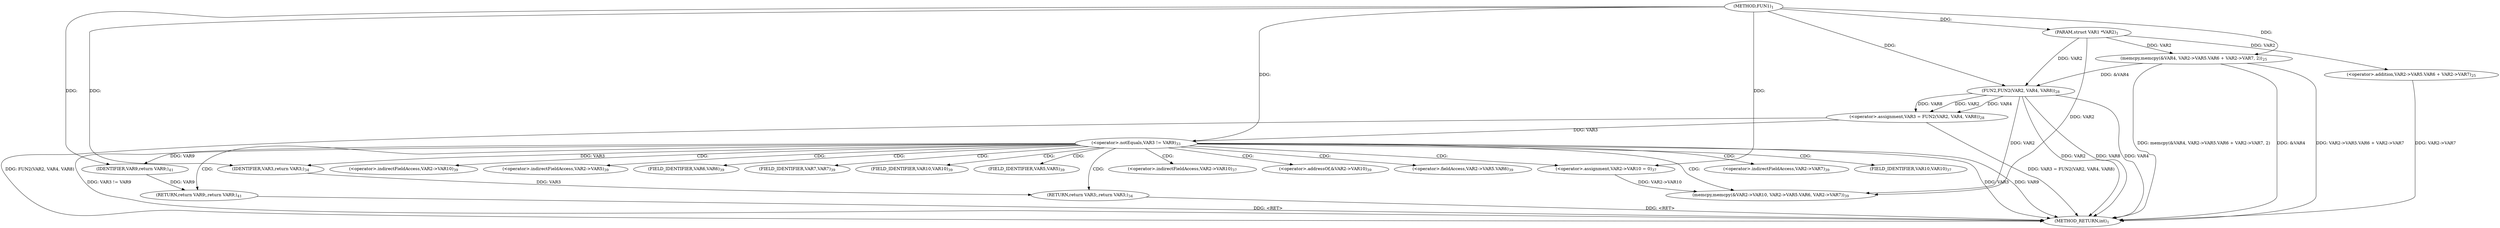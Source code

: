 digraph "FUN1" {  
"8" [label = <(METHOD,FUN1)<SUB>1</SUB>> ]
"59" [label = <(METHOD_RETURN,int)<SUB>1</SUB>> ]
"9" [label = <(PARAM,struct VAR1 *VAR2)<SUB>1</SUB>> ]
"13" [label = <(memcpy,memcpy(&amp;VAR4, VAR2-&gt;VAR5.VAR6 + VAR2-&gt;VAR7, 2))<SUB>25</SUB>> ]
"26" [label = <(&lt;operator&gt;.assignment,VAR3 = FUN2(VAR2, VAR4, VAR8))<SUB>28</SUB>> ]
"39" [label = <(&lt;operator&gt;.assignment,VAR2-&gt;VAR10 = 0)<SUB>37</SUB>> ]
"44" [label = <(memcpy,memcpy(&amp;VAR2-&gt;VAR10, VAR2-&gt;VAR5.VAR6, VAR2-&gt;VAR7))<SUB>39</SUB>> ]
"57" [label = <(RETURN,return VAR9;,return VAR9;)<SUB>41</SUB>> ]
"33" [label = <(&lt;operator&gt;.notEquals,VAR3 != VAR9)<SUB>33</SUB>> ]
"58" [label = <(IDENTIFIER,VAR9,return VAR9;)<SUB>41</SUB>> ]
"16" [label = <(&lt;operator&gt;.addition,VAR2-&gt;VAR5.VAR6 + VAR2-&gt;VAR7)<SUB>25</SUB>> ]
"28" [label = <(FUN2,FUN2(VAR2, VAR4, VAR8))<SUB>28</SUB>> ]
"37" [label = <(RETURN,return VAR3;,return VAR3;)<SUB>34</SUB>> ]
"38" [label = <(IDENTIFIER,VAR3,return VAR3;)<SUB>34</SUB>> ]
"40" [label = <(&lt;operator&gt;.indirectFieldAccess,VAR2-&gt;VAR10)<SUB>37</SUB>> ]
"45" [label = <(&lt;operator&gt;.addressOf,&amp;VAR2-&gt;VAR10)<SUB>39</SUB>> ]
"49" [label = <(&lt;operator&gt;.fieldAccess,VAR2-&gt;VAR5.VAR6)<SUB>39</SUB>> ]
"54" [label = <(&lt;operator&gt;.indirectFieldAccess,VAR2-&gt;VAR7)<SUB>39</SUB>> ]
"42" [label = <(FIELD_IDENTIFIER,VAR10,VAR10)<SUB>37</SUB>> ]
"46" [label = <(&lt;operator&gt;.indirectFieldAccess,VAR2-&gt;VAR10)<SUB>39</SUB>> ]
"50" [label = <(&lt;operator&gt;.indirectFieldAccess,VAR2-&gt;VAR5)<SUB>39</SUB>> ]
"53" [label = <(FIELD_IDENTIFIER,VAR6,VAR6)<SUB>39</SUB>> ]
"56" [label = <(FIELD_IDENTIFIER,VAR7,VAR7)<SUB>39</SUB>> ]
"48" [label = <(FIELD_IDENTIFIER,VAR10,VAR10)<SUB>39</SUB>> ]
"52" [label = <(FIELD_IDENTIFIER,VAR5,VAR5)<SUB>39</SUB>> ]
  "37" -> "59"  [ label = "DDG: &lt;RET&gt;"] 
  "57" -> "59"  [ label = "DDG: &lt;RET&gt;"] 
  "13" -> "59"  [ label = "DDG: &amp;VAR4"] 
  "16" -> "59"  [ label = "DDG: VAR2-&gt;VAR7"] 
  "13" -> "59"  [ label = "DDG: VAR2-&gt;VAR5.VAR6 + VAR2-&gt;VAR7"] 
  "13" -> "59"  [ label = "DDG: memcpy(&amp;VAR4, VAR2-&gt;VAR5.VAR6 + VAR2-&gt;VAR7, 2)"] 
  "28" -> "59"  [ label = "DDG: VAR2"] 
  "28" -> "59"  [ label = "DDG: VAR4"] 
  "26" -> "59"  [ label = "DDG: FUN2(VAR2, VAR4, VAR8)"] 
  "26" -> "59"  [ label = "DDG: VAR3 = FUN2(VAR2, VAR4, VAR8)"] 
  "33" -> "59"  [ label = "DDG: VAR3"] 
  "33" -> "59"  [ label = "DDG: VAR9"] 
  "33" -> "59"  [ label = "DDG: VAR3 != VAR9"] 
  "28" -> "59"  [ label = "DDG: VAR8"] 
  "8" -> "9"  [ label = "DDG: "] 
  "28" -> "26"  [ label = "DDG: VAR2"] 
  "28" -> "26"  [ label = "DDG: VAR4"] 
  "28" -> "26"  [ label = "DDG: VAR8"] 
  "8" -> "39"  [ label = "DDG: "] 
  "58" -> "57"  [ label = "DDG: VAR9"] 
  "8" -> "13"  [ label = "DDG: "] 
  "9" -> "13"  [ label = "DDG: VAR2"] 
  "39" -> "44"  [ label = "DDG: VAR2-&gt;VAR10"] 
  "28" -> "44"  [ label = "DDG: VAR2"] 
  "9" -> "44"  [ label = "DDG: VAR2"] 
  "33" -> "58"  [ label = "DDG: VAR9"] 
  "8" -> "58"  [ label = "DDG: "] 
  "9" -> "16"  [ label = "DDG: VAR2"] 
  "9" -> "28"  [ label = "DDG: VAR2"] 
  "8" -> "28"  [ label = "DDG: "] 
  "13" -> "28"  [ label = "DDG: &amp;VAR4"] 
  "26" -> "33"  [ label = "DDG: VAR3"] 
  "8" -> "33"  [ label = "DDG: "] 
  "38" -> "37"  [ label = "DDG: VAR3"] 
  "33" -> "38"  [ label = "DDG: VAR3"] 
  "8" -> "38"  [ label = "DDG: "] 
  "33" -> "40"  [ label = "CDG: "] 
  "33" -> "48"  [ label = "CDG: "] 
  "33" -> "49"  [ label = "CDG: "] 
  "33" -> "50"  [ label = "CDG: "] 
  "33" -> "42"  [ label = "CDG: "] 
  "33" -> "57"  [ label = "CDG: "] 
  "33" -> "44"  [ label = "CDG: "] 
  "33" -> "52"  [ label = "CDG: "] 
  "33" -> "37"  [ label = "CDG: "] 
  "33" -> "46"  [ label = "CDG: "] 
  "33" -> "53"  [ label = "CDG: "] 
  "33" -> "56"  [ label = "CDG: "] 
  "33" -> "54"  [ label = "CDG: "] 
  "33" -> "45"  [ label = "CDG: "] 
  "33" -> "39"  [ label = "CDG: "] 
}

